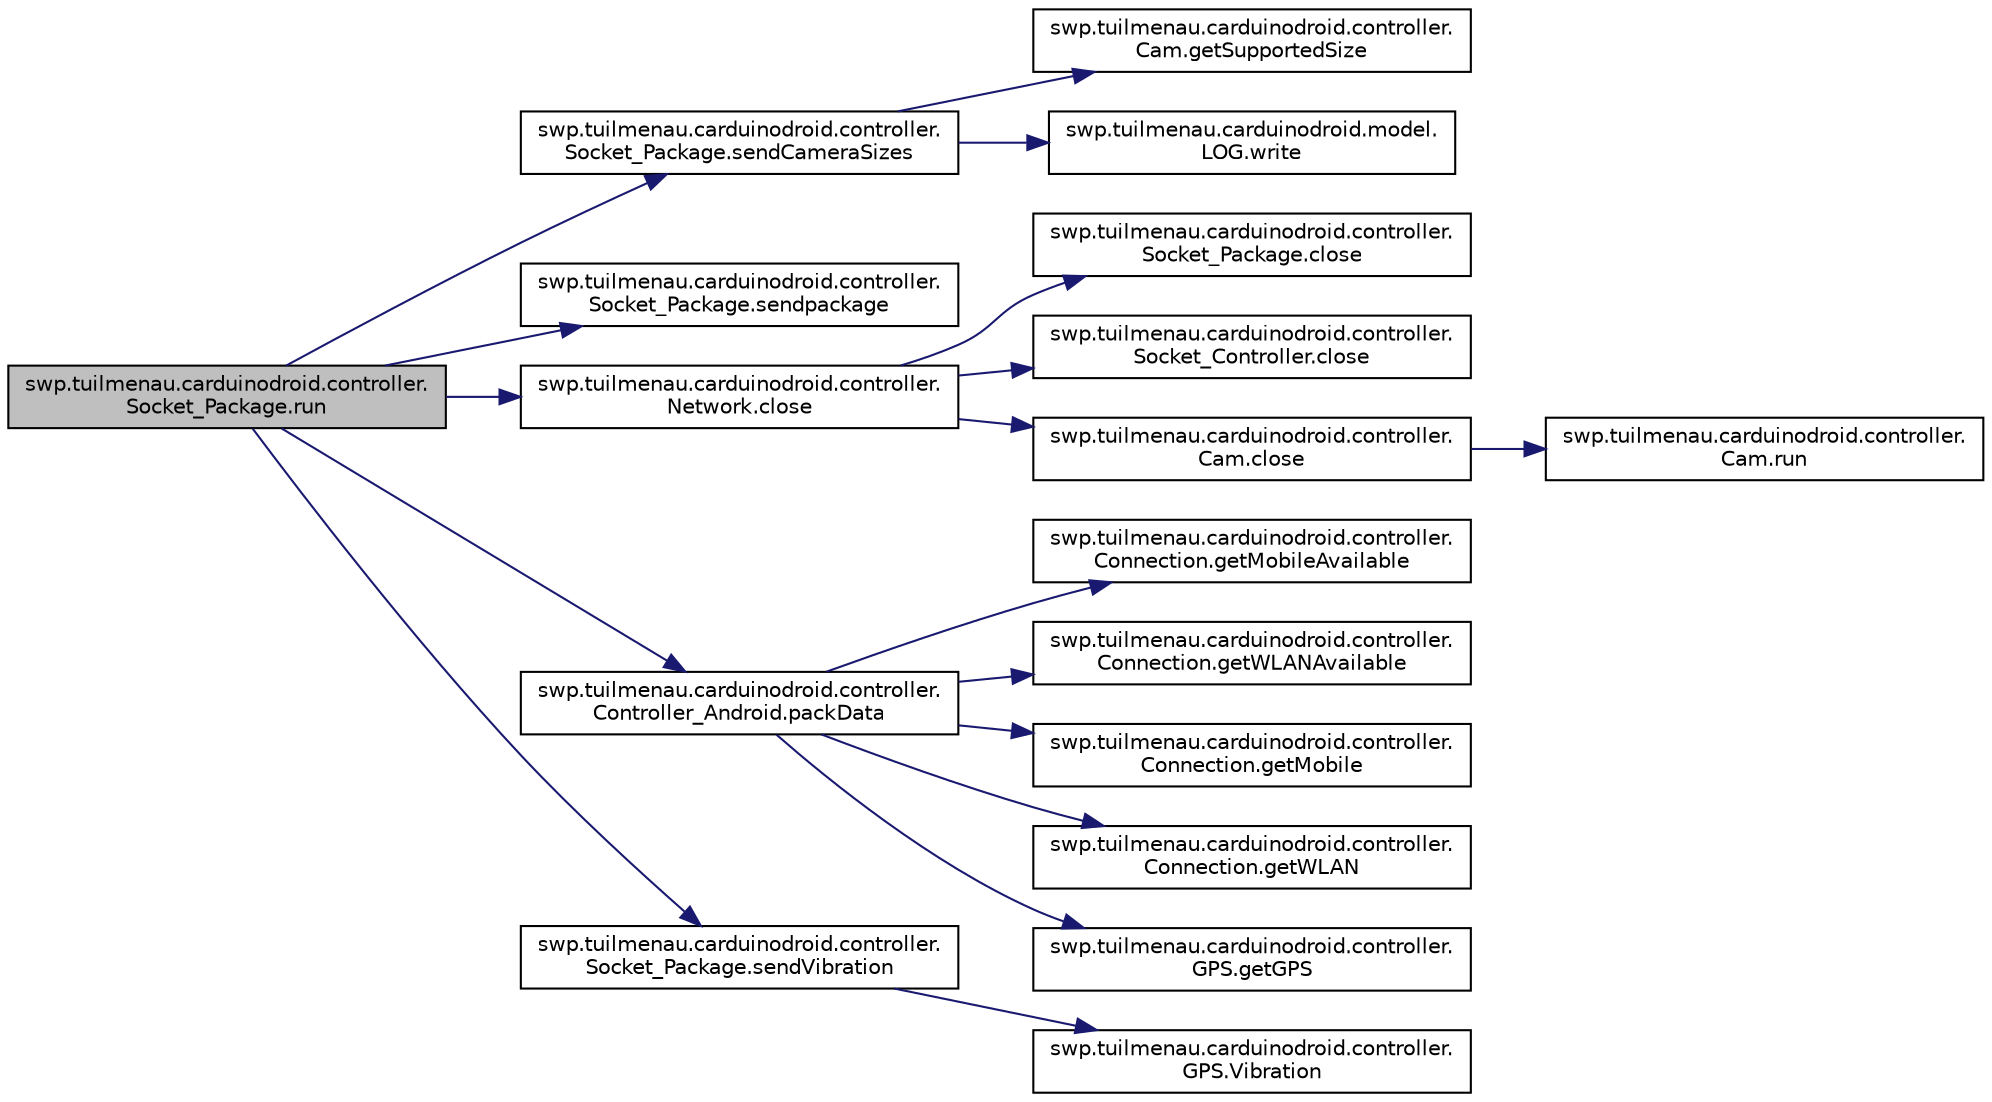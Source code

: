 digraph "swp.tuilmenau.carduinodroid.controller.Socket_Package.run"
{
  edge [fontname="Helvetica",fontsize="10",labelfontname="Helvetica",labelfontsize="10"];
  node [fontname="Helvetica",fontsize="10",shape=record];
  rankdir="LR";
  Node1 [label="swp.tuilmenau.carduinodroid.controller.\lSocket_Package.run",height=0.2,width=0.4,color="black", fillcolor="grey75", style="filled", fontcolor="black"];
  Node1 -> Node2 [color="midnightblue",fontsize="10",style="solid",fontname="Helvetica"];
  Node2 [label="swp.tuilmenau.carduinodroid.controller.\lSocket_Package.sendCameraSizes",height=0.2,width=0.4,color="black", fillcolor="white", style="filled",URL="$classswp_1_1tuilmenau_1_1carduinodroid_1_1controller_1_1_socket___package.html#a3e8a8bb73c0297f4589d74cb622689d4"];
  Node2 -> Node3 [color="midnightblue",fontsize="10",style="solid",fontname="Helvetica"];
  Node3 [label="swp.tuilmenau.carduinodroid.controller.\lCam.getSupportedSize",height=0.2,width=0.4,color="black", fillcolor="white", style="filled",URL="$classswp_1_1tuilmenau_1_1carduinodroid_1_1controller_1_1_cam.html#aaea0b22ca98286ebc752799baf919457"];
  Node2 -> Node4 [color="midnightblue",fontsize="10",style="solid",fontname="Helvetica"];
  Node4 [label="swp.tuilmenau.carduinodroid.model.\lLOG.write",height=0.2,width=0.4,color="black", fillcolor="white", style="filled",URL="$classswp_1_1tuilmenau_1_1carduinodroid_1_1model_1_1_l_o_g.html#a07a373e26dd4618bab84def0c899635a"];
  Node1 -> Node5 [color="midnightblue",fontsize="10",style="solid",fontname="Helvetica"];
  Node5 [label="swp.tuilmenau.carduinodroid.controller.\lSocket_Package.sendpackage",height=0.2,width=0.4,color="black", fillcolor="white", style="filled",URL="$classswp_1_1tuilmenau_1_1carduinodroid_1_1controller_1_1_socket___package.html#af1f59a4d10ed02a41fdbfbe189d51922"];
  Node1 -> Node6 [color="midnightblue",fontsize="10",style="solid",fontname="Helvetica"];
  Node6 [label="swp.tuilmenau.carduinodroid.controller.\lNetwork.close",height=0.2,width=0.4,color="black", fillcolor="white", style="filled",URL="$classswp_1_1tuilmenau_1_1carduinodroid_1_1controller_1_1_network.html#a310032de4956f12176e2ab75d9d34851"];
  Node6 -> Node7 [color="midnightblue",fontsize="10",style="solid",fontname="Helvetica"];
  Node7 [label="swp.tuilmenau.carduinodroid.controller.\lSocket_Package.close",height=0.2,width=0.4,color="black", fillcolor="white", style="filled",URL="$classswp_1_1tuilmenau_1_1carduinodroid_1_1controller_1_1_socket___package.html#aa1379b7f52f3773259cf1c6fb08fb2a9"];
  Node6 -> Node8 [color="midnightblue",fontsize="10",style="solid",fontname="Helvetica"];
  Node8 [label="swp.tuilmenau.carduinodroid.controller.\lSocket_Controller.close",height=0.2,width=0.4,color="black", fillcolor="white", style="filled",URL="$classswp_1_1tuilmenau_1_1carduinodroid_1_1controller_1_1_socket___controller.html#a08ccd8feecfa1c15480137de90e24d23"];
  Node6 -> Node9 [color="midnightblue",fontsize="10",style="solid",fontname="Helvetica"];
  Node9 [label="swp.tuilmenau.carduinodroid.controller.\lCam.close",height=0.2,width=0.4,color="black", fillcolor="white", style="filled",URL="$classswp_1_1tuilmenau_1_1carduinodroid_1_1controller_1_1_cam.html#a690bbb9c9a4a7555c3e439f5b4e1399e"];
  Node9 -> Node10 [color="midnightblue",fontsize="10",style="solid",fontname="Helvetica"];
  Node10 [label="swp.tuilmenau.carduinodroid.controller.\lCam.run",height=0.2,width=0.4,color="black", fillcolor="white", style="filled",URL="$classswp_1_1tuilmenau_1_1carduinodroid_1_1controller_1_1_cam.html#ab8d692383962618c356c0d52327a348f"];
  Node1 -> Node11 [color="midnightblue",fontsize="10",style="solid",fontname="Helvetica"];
  Node11 [label="swp.tuilmenau.carduinodroid.controller.\lController_Android.packData",height=0.2,width=0.4,color="black", fillcolor="white", style="filled",URL="$classswp_1_1tuilmenau_1_1carduinodroid_1_1controller_1_1_controller___android.html#ac8e21f14d9ed1c31500904a4f2a89242"];
  Node11 -> Node12 [color="midnightblue",fontsize="10",style="solid",fontname="Helvetica"];
  Node12 [label="swp.tuilmenau.carduinodroid.controller.\lConnection.getMobileAvailable",height=0.2,width=0.4,color="black", fillcolor="white", style="filled",URL="$classswp_1_1tuilmenau_1_1carduinodroid_1_1controller_1_1_connection.html#ae308ed26606956a787a4b61d3fe7e7a0"];
  Node11 -> Node13 [color="midnightblue",fontsize="10",style="solid",fontname="Helvetica"];
  Node13 [label="swp.tuilmenau.carduinodroid.controller.\lConnection.getWLANAvailable",height=0.2,width=0.4,color="black", fillcolor="white", style="filled",URL="$classswp_1_1tuilmenau_1_1carduinodroid_1_1controller_1_1_connection.html#a960f3033213736a2ca426a478ad85a3c"];
  Node11 -> Node14 [color="midnightblue",fontsize="10",style="solid",fontname="Helvetica"];
  Node14 [label="swp.tuilmenau.carduinodroid.controller.\lConnection.getMobile",height=0.2,width=0.4,color="black", fillcolor="white", style="filled",URL="$classswp_1_1tuilmenau_1_1carduinodroid_1_1controller_1_1_connection.html#a3ea65267df8d63ec6a67e511067a674c"];
  Node11 -> Node15 [color="midnightblue",fontsize="10",style="solid",fontname="Helvetica"];
  Node15 [label="swp.tuilmenau.carduinodroid.controller.\lConnection.getWLAN",height=0.2,width=0.4,color="black", fillcolor="white", style="filled",URL="$classswp_1_1tuilmenau_1_1carduinodroid_1_1controller_1_1_connection.html#acc74178e090418a8ae95b2f2840cf06e"];
  Node11 -> Node16 [color="midnightblue",fontsize="10",style="solid",fontname="Helvetica"];
  Node16 [label="swp.tuilmenau.carduinodroid.controller.\lGPS.getGPS",height=0.2,width=0.4,color="black", fillcolor="white", style="filled",URL="$classswp_1_1tuilmenau_1_1carduinodroid_1_1controller_1_1_g_p_s.html#aba91a5991ec2a3b6d0c33da46e9b5121"];
  Node1 -> Node17 [color="midnightblue",fontsize="10",style="solid",fontname="Helvetica"];
  Node17 [label="swp.tuilmenau.carduinodroid.controller.\lSocket_Package.sendVibration",height=0.2,width=0.4,color="black", fillcolor="white", style="filled",URL="$classswp_1_1tuilmenau_1_1carduinodroid_1_1controller_1_1_socket___package.html#ac94eadb1cae5fe5ed772c92c36ff81b6"];
  Node17 -> Node18 [color="midnightblue",fontsize="10",style="solid",fontname="Helvetica"];
  Node18 [label="swp.tuilmenau.carduinodroid.controller.\lGPS.Vibration",height=0.2,width=0.4,color="black", fillcolor="white", style="filled",URL="$classswp_1_1tuilmenau_1_1carduinodroid_1_1controller_1_1_g_p_s.html#afda4a9143b1495da7da755c6d07a42d9"];
}
